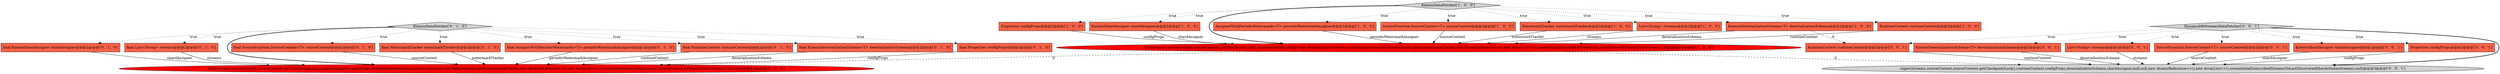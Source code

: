 digraph {
2 [style = filled, label = "WatermarkTracker watermarkTracker@@@2@@@['1', '0', '0']", fillcolor = tomato, shape = box image = "AAA0AAABBB1BBB"];
16 [style = filled, label = "final Properties configProps@@@2@@@['0', '1', '0']", fillcolor = tomato, shape = box image = "AAA0AAABBB2BBB"];
17 [style = filled, label = "final KinesisShardAssigner shardAssigner@@@2@@@['0', '1', '0']", fillcolor = tomato, shape = box image = "AAA0AAABBB2BBB"];
0 [style = filled, label = "this(streams,sourceContext,sourceContext.getCheckpointLock(),runtimeContext,configProps,deserializationSchema,shardAssigner,periodicWatermarkAssigner,watermarkTracker,new AtomicReference<>(),new ArrayList<>(),createInitialSubscribedStreamsToLastDiscoveredShardsState(streams),null)@@@3@@@['1', '0', '0']", fillcolor = red, shape = ellipse image = "AAA1AAABBB1BBB"];
27 [style = filled, label = "DynamoDBStreamsDataFetcher['0', '0', '1']", fillcolor = lightgray, shape = diamond image = "AAA0AAABBB3BBB"];
6 [style = filled, label = "KinesisShardAssigner shardAssigner@@@2@@@['1', '0', '0']", fillcolor = tomato, shape = box image = "AAA0AAABBB1BBB"];
11 [style = filled, label = "final List<String> streams@@@2@@@['0', '1', '0']", fillcolor = tomato, shape = box image = "AAA0AAABBB2BBB"];
25 [style = filled, label = "Properties configProps@@@2@@@['0', '0', '1']", fillcolor = tomato, shape = box image = "AAA0AAABBB3BBB"];
15 [style = filled, label = "this(streams,sourceContext,sourceContext.getCheckpointLock(),runtimeContext,configProps,deserializationSchema,shardAssigner,periodicWatermarkAssigner,watermarkTracker,new AtomicReference<>(),new ArrayList<>(),createInitialSubscribedStreamsToLastDiscoveredShardsState(streams),null,null)@@@3@@@['0', '1', '0']", fillcolor = red, shape = ellipse image = "AAA1AAABBB2BBB"];
14 [style = filled, label = "final SourceFunction.SourceContext<T> sourceContext@@@2@@@['0', '1', '0']", fillcolor = tomato, shape = box image = "AAA0AAABBB2BBB"];
23 [style = filled, label = "super(streams,sourceContext,sourceContext.getCheckpointLock(),runtimeContext,configProps,deserializationSchema,shardAssigner,null,null,new AtomicReference<>(),new ArrayList<>(),createInitialSubscribedStreamsToLastDiscoveredShardsState(streams),null)@@@3@@@['0', '0', '1']", fillcolor = lightgray, shape = ellipse image = "AAA0AAABBB3BBB"];
8 [style = filled, label = "AssignerWithPeriodicWatermarks<T> periodicWatermarkAssigner@@@2@@@['1', '0', '0']", fillcolor = tomato, shape = box image = "AAA0AAABBB1BBB"];
4 [style = filled, label = "SourceFunction.SourceContext<T> sourceContext@@@2@@@['1', '0', '0']", fillcolor = tomato, shape = box image = "AAA0AAABBB1BBB"];
19 [style = filled, label = "final WatermarkTracker watermarkTracker@@@2@@@['0', '1', '0']", fillcolor = tomato, shape = box image = "AAA0AAABBB2BBB"];
18 [style = filled, label = "KinesisDataFetcher['0', '1', '0']", fillcolor = lightgray, shape = diamond image = "AAA0AAABBB2BBB"];
9 [style = filled, label = "KinesisDeserializationSchema<T> deserializationSchema@@@2@@@['1', '0', '0']", fillcolor = tomato, shape = box image = "AAA0AAABBB1BBB"];
13 [style = filled, label = "final AssignerWithPeriodicWatermarks<T> periodicWatermarkAssigner@@@2@@@['0', '1', '0']", fillcolor = tomato, shape = box image = "AAA0AAABBB2BBB"];
26 [style = filled, label = "RuntimeContext runtimeContext@@@2@@@['0', '0', '1']", fillcolor = tomato, shape = box image = "AAA0AAABBB3BBB"];
20 [style = filled, label = "KinesisDeserializationSchema<T> deserializationSchema@@@2@@@['0', '0', '1']", fillcolor = tomato, shape = box image = "AAA0AAABBB3BBB"];
1 [style = filled, label = "KinesisDataFetcher['1', '0', '0']", fillcolor = lightgray, shape = diamond image = "AAA0AAABBB1BBB"];
12 [style = filled, label = "final RuntimeContext runtimeContext@@@2@@@['0', '1', '0']", fillcolor = tomato, shape = box image = "AAA0AAABBB2BBB"];
21 [style = filled, label = "List<String> streams@@@2@@@['0', '0', '1']", fillcolor = tomato, shape = box image = "AAA0AAABBB3BBB"];
7 [style = filled, label = "List<String> streams@@@2@@@['1', '0', '0']", fillcolor = tomato, shape = box image = "AAA0AAABBB1BBB"];
24 [style = filled, label = "SourceFunction.SourceContext<T> sourceContext@@@2@@@['0', '0', '1']", fillcolor = tomato, shape = box image = "AAA0AAABBB3BBB"];
10 [style = filled, label = "final KinesisDeserializationSchema<T> deserializationSchema@@@2@@@['0', '1', '0']", fillcolor = tomato, shape = box image = "AAA0AAABBB2BBB"];
5 [style = filled, label = "RuntimeContext runtimeContext@@@2@@@['1', '0', '0']", fillcolor = tomato, shape = box image = "AAA0AAABBB1BBB"];
3 [style = filled, label = "Properties configProps@@@2@@@['1', '0', '0']", fillcolor = tomato, shape = box image = "AAA0AAABBB1BBB"];
22 [style = filled, label = "KinesisShardAssigner shardAssigner@@@2@@@['0', '0', '1']", fillcolor = tomato, shape = box image = "AAA0AAABBB3BBB"];
27->22 [style = dotted, label="true"];
27->25 [style = dotted, label="true"];
18->16 [style = dotted, label="true"];
27->26 [style = dotted, label="true"];
0->23 [style = dashed, label="0"];
21->23 [style = solid, label="streams"];
16->15 [style = solid, label="configProps"];
22->23 [style = solid, label="shardAssigner"];
18->19 [style = dotted, label="true"];
18->15 [style = bold, label=""];
0->15 [style = dashed, label="0"];
13->15 [style = solid, label="periodicWatermarkAssigner"];
18->13 [style = dotted, label="true"];
1->4 [style = dotted, label="true"];
27->24 [style = dotted, label="true"];
1->0 [style = bold, label=""];
27->21 [style = dotted, label="true"];
18->14 [style = dotted, label="true"];
19->15 [style = solid, label="watermarkTracker"];
8->0 [style = solid, label="periodicWatermarkAssigner"];
4->0 [style = solid, label="sourceContext"];
1->3 [style = dotted, label="true"];
1->7 [style = dotted, label="true"];
18->10 [style = dotted, label="true"];
26->23 [style = solid, label="runtimeContext"];
10->15 [style = solid, label="deserializationSchema"];
18->11 [style = dotted, label="true"];
6->0 [style = solid, label="shardAssigner"];
18->12 [style = dotted, label="true"];
14->15 [style = solid, label="sourceContext"];
27->20 [style = dotted, label="true"];
17->15 [style = solid, label="shardAssigner"];
12->15 [style = solid, label="runtimeContext"];
1->9 [style = dotted, label="true"];
9->26 [style = dashed, label="0"];
1->8 [style = dotted, label="true"];
2->0 [style = solid, label="watermarkTracker"];
24->23 [style = solid, label="sourceContext"];
1->6 [style = dotted, label="true"];
27->23 [style = bold, label=""];
18->17 [style = dotted, label="true"];
11->15 [style = solid, label="streams"];
7->0 [style = solid, label="streams"];
1->2 [style = dotted, label="true"];
20->23 [style = solid, label="deserializationSchema"];
9->0 [style = solid, label="deserializationSchema"];
1->5 [style = dotted, label="true"];
25->23 [style = solid, label="configProps"];
3->0 [style = solid, label="configProps"];
5->0 [style = solid, label="runtimeContext"];
}
